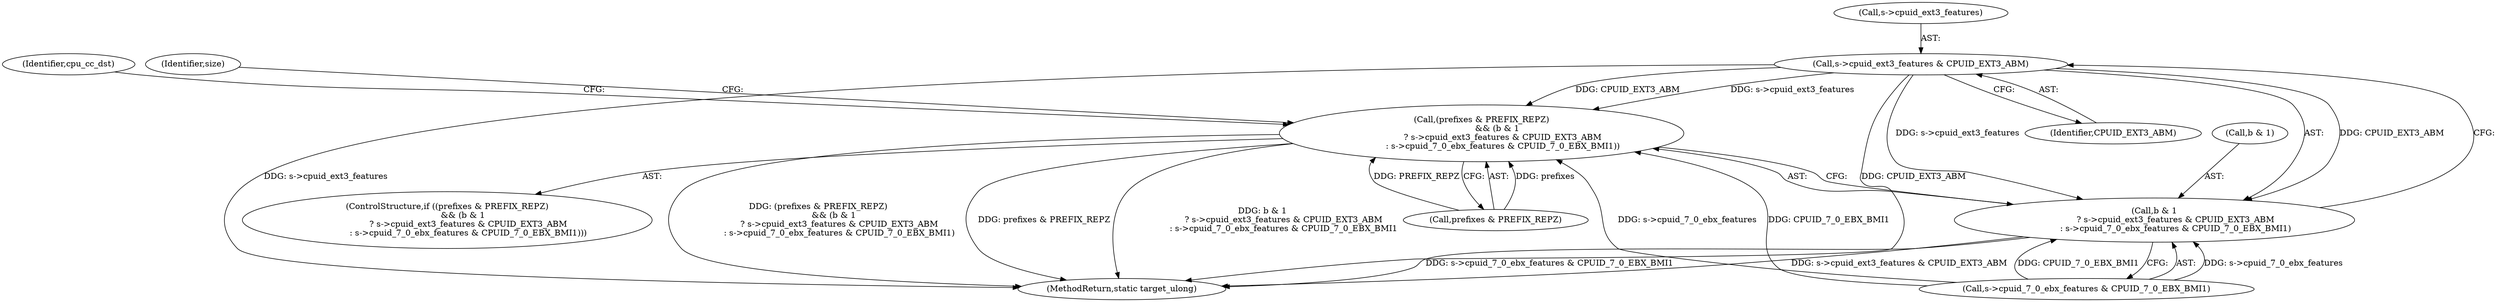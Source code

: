 digraph "0_qemu_30663fd26c0307e414622c7a8607fbc04f92ec14@pointer" {
"1007292" [label="(Call,s->cpuid_ext3_features & CPUID_EXT3_ABM)"];
"1007284" [label="(Call,(prefixes & PREFIX_REPZ)\n            && (b & 1\n                ? s->cpuid_ext3_features & CPUID_EXT3_ABM\n                : s->cpuid_7_0_ebx_features & CPUID_7_0_EBX_BMI1))"];
"1007288" [label="(Call,b & 1\n                ? s->cpuid_ext3_features & CPUID_EXT3_ABM\n                : s->cpuid_7_0_ebx_features & CPUID_7_0_EBX_BMI1)"];
"1007285" [label="(Call,prefixes & PREFIX_REPZ)"];
"1007284" [label="(Call,(prefixes & PREFIX_REPZ)\n            && (b & 1\n                ? s->cpuid_ext3_features & CPUID_EXT3_ABM\n                : s->cpuid_7_0_ebx_features & CPUID_7_0_EBX_BMI1))"];
"1011840" [label="(MethodReturn,static target_ulong)"];
"1007293" [label="(Call,s->cpuid_ext3_features)"];
"1007288" [label="(Call,b & 1\n                ? s->cpuid_ext3_features & CPUID_EXT3_ABM\n                : s->cpuid_7_0_ebx_features & CPUID_7_0_EBX_BMI1)"];
"1007342" [label="(Identifier,cpu_cc_dst)"];
"1007283" [label="(ControlStructure,if ((prefixes & PREFIX_REPZ)\n            && (b & 1\n                ? s->cpuid_ext3_features & CPUID_EXT3_ABM\n                : s->cpuid_7_0_ebx_features & CPUID_7_0_EBX_BMI1)))"];
"1007297" [label="(Call,s->cpuid_7_0_ebx_features & CPUID_7_0_EBX_BMI1)"];
"1007305" [label="(Identifier,size)"];
"1007289" [label="(Call,b & 1)"];
"1007296" [label="(Identifier,CPUID_EXT3_ABM)"];
"1007292" [label="(Call,s->cpuid_ext3_features & CPUID_EXT3_ABM)"];
"1007292" -> "1007288"  [label="AST: "];
"1007292" -> "1007296"  [label="CFG: "];
"1007293" -> "1007292"  [label="AST: "];
"1007296" -> "1007292"  [label="AST: "];
"1007288" -> "1007292"  [label="CFG: "];
"1007292" -> "1011840"  [label="DDG: CPUID_EXT3_ABM"];
"1007292" -> "1011840"  [label="DDG: s->cpuid_ext3_features"];
"1007292" -> "1007284"  [label="DDG: s->cpuid_ext3_features"];
"1007292" -> "1007284"  [label="DDG: CPUID_EXT3_ABM"];
"1007292" -> "1007288"  [label="DDG: s->cpuid_ext3_features"];
"1007292" -> "1007288"  [label="DDG: CPUID_EXT3_ABM"];
"1007284" -> "1007283"  [label="AST: "];
"1007284" -> "1007285"  [label="CFG: "];
"1007284" -> "1007288"  [label="CFG: "];
"1007285" -> "1007284"  [label="AST: "];
"1007288" -> "1007284"  [label="AST: "];
"1007305" -> "1007284"  [label="CFG: "];
"1007342" -> "1007284"  [label="CFG: "];
"1007284" -> "1011840"  [label="DDG: b & 1\n                ? s->cpuid_ext3_features & CPUID_EXT3_ABM\n                : s->cpuid_7_0_ebx_features & CPUID_7_0_EBX_BMI1"];
"1007284" -> "1011840"  [label="DDG: (prefixes & PREFIX_REPZ)\n            && (b & 1\n                ? s->cpuid_ext3_features & CPUID_EXT3_ABM\n                : s->cpuid_7_0_ebx_features & CPUID_7_0_EBX_BMI1)"];
"1007284" -> "1011840"  [label="DDG: prefixes & PREFIX_REPZ"];
"1007285" -> "1007284"  [label="DDG: prefixes"];
"1007285" -> "1007284"  [label="DDG: PREFIX_REPZ"];
"1007297" -> "1007284"  [label="DDG: s->cpuid_7_0_ebx_features"];
"1007297" -> "1007284"  [label="DDG: CPUID_7_0_EBX_BMI1"];
"1007288" -> "1007297"  [label="CFG: "];
"1007289" -> "1007288"  [label="AST: "];
"1007297" -> "1007288"  [label="AST: "];
"1007288" -> "1011840"  [label="DDG: s->cpuid_ext3_features & CPUID_EXT3_ABM"];
"1007288" -> "1011840"  [label="DDG: s->cpuid_7_0_ebx_features & CPUID_7_0_EBX_BMI1"];
"1007297" -> "1007288"  [label="DDG: s->cpuid_7_0_ebx_features"];
"1007297" -> "1007288"  [label="DDG: CPUID_7_0_EBX_BMI1"];
}
